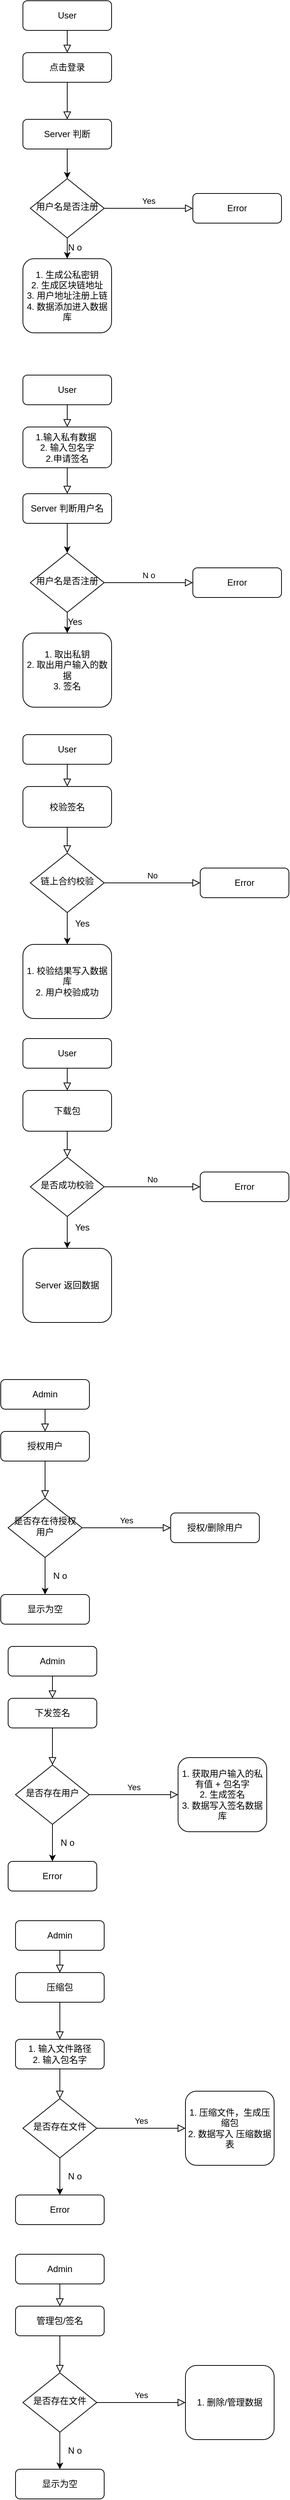 <mxfile version="24.2.2" type="github">
  <diagram id="C5RBs43oDa-KdzZeNtuy" name="Page-1">
    <mxGraphModel dx="977" dy="652" grid="1" gridSize="10" guides="1" tooltips="1" connect="1" arrows="1" fold="1" page="1" pageScale="1" pageWidth="827" pageHeight="1169" math="0" shadow="0">
      <root>
        <mxCell id="WIyWlLk6GJQsqaUBKTNV-0" />
        <mxCell id="WIyWlLk6GJQsqaUBKTNV-1" parent="WIyWlLk6GJQsqaUBKTNV-0" />
        <mxCell id="WIyWlLk6GJQsqaUBKTNV-2" value="" style="rounded=0;html=1;jettySize=auto;orthogonalLoop=1;fontSize=11;endArrow=block;endFill=0;endSize=8;strokeWidth=1;shadow=0;labelBackgroundColor=none;edgeStyle=orthogonalEdgeStyle;" parent="WIyWlLk6GJQsqaUBKTNV-1" source="WIyWlLk6GJQsqaUBKTNV-3" edge="1">
          <mxGeometry relative="1" as="geometry">
            <mxPoint x="220" y="150" as="targetPoint" />
          </mxGeometry>
        </mxCell>
        <mxCell id="WIyWlLk6GJQsqaUBKTNV-3" value="User" style="rounded=1;whiteSpace=wrap;html=1;fontSize=12;glass=0;strokeWidth=1;shadow=0;" parent="WIyWlLk6GJQsqaUBKTNV-1" vertex="1">
          <mxGeometry x="160" y="80" width="120" height="40" as="geometry" />
        </mxCell>
        <mxCell id="WIyWlLk6GJQsqaUBKTNV-5" value="Yes" style="edgeStyle=orthogonalEdgeStyle;rounded=0;html=1;jettySize=auto;orthogonalLoop=1;fontSize=11;endArrow=block;endFill=0;endSize=8;strokeWidth=1;shadow=0;labelBackgroundColor=none;" parent="WIyWlLk6GJQsqaUBKTNV-1" source="WIyWlLk6GJQsqaUBKTNV-6" target="WIyWlLk6GJQsqaUBKTNV-7" edge="1">
          <mxGeometry y="10" relative="1" as="geometry">
            <mxPoint as="offset" />
          </mxGeometry>
        </mxCell>
        <mxCell id="WIyWlLk6GJQsqaUBKTNV-6" value="用户名是否注册" style="rhombus;whiteSpace=wrap;html=1;shadow=0;fontFamily=Helvetica;fontSize=12;align=center;strokeWidth=1;spacing=6;spacingTop=-4;" parent="WIyWlLk6GJQsqaUBKTNV-1" vertex="1">
          <mxGeometry x="170" y="320" width="100" height="80" as="geometry" />
        </mxCell>
        <mxCell id="WIyWlLk6GJQsqaUBKTNV-7" value="Error" style="rounded=1;whiteSpace=wrap;html=1;fontSize=12;glass=0;strokeWidth=1;shadow=0;" parent="WIyWlLk6GJQsqaUBKTNV-1" vertex="1">
          <mxGeometry x="390" y="340" width="120" height="40" as="geometry" />
        </mxCell>
        <mxCell id="WIyWlLk6GJQsqaUBKTNV-11" value="1. 生成公私密钥&lt;div&gt;2. 生成区块链地址&lt;/div&gt;&lt;div&gt;3. 用户地址注册上链&lt;/div&gt;&lt;div&gt;4. 数据添加进入数据库&lt;/div&gt;" style="rounded=1;whiteSpace=wrap;html=1;fontSize=12;glass=0;strokeWidth=1;shadow=0;" parent="WIyWlLk6GJQsqaUBKTNV-1" vertex="1">
          <mxGeometry x="160" y="428" width="120" height="100" as="geometry" />
        </mxCell>
        <mxCell id="rnexsZbWBA9oW1r5ITZg-0" value="点击登录" style="rounded=1;whiteSpace=wrap;html=1;fontSize=12;glass=0;strokeWidth=1;shadow=0;" vertex="1" parent="WIyWlLk6GJQsqaUBKTNV-1">
          <mxGeometry x="160" y="150" width="120" height="40" as="geometry" />
        </mxCell>
        <mxCell id="rnexsZbWBA9oW1r5ITZg-1" value="Server 判断" style="rounded=1;whiteSpace=wrap;html=1;fontSize=12;glass=0;strokeWidth=1;shadow=0;" vertex="1" parent="WIyWlLk6GJQsqaUBKTNV-1">
          <mxGeometry x="160" y="240" width="120" height="40" as="geometry" />
        </mxCell>
        <mxCell id="rnexsZbWBA9oW1r5ITZg-2" value="" style="rounded=0;html=1;jettySize=auto;orthogonalLoop=1;fontSize=11;endArrow=block;endFill=0;endSize=8;strokeWidth=1;shadow=0;labelBackgroundColor=none;edgeStyle=orthogonalEdgeStyle;exitX=0.5;exitY=1;exitDx=0;exitDy=0;entryX=0.5;entryY=0;entryDx=0;entryDy=0;" edge="1" parent="WIyWlLk6GJQsqaUBKTNV-1" source="rnexsZbWBA9oW1r5ITZg-0" target="rnexsZbWBA9oW1r5ITZg-1">
          <mxGeometry relative="1" as="geometry">
            <mxPoint x="230" y="130" as="sourcePoint" />
            <mxPoint x="230" y="160" as="targetPoint" />
          </mxGeometry>
        </mxCell>
        <mxCell id="rnexsZbWBA9oW1r5ITZg-3" value="" style="endArrow=classic;html=1;rounded=0;exitX=0.5;exitY=1;exitDx=0;exitDy=0;entryX=0.5;entryY=0;entryDx=0;entryDy=0;" edge="1" parent="WIyWlLk6GJQsqaUBKTNV-1" source="rnexsZbWBA9oW1r5ITZg-1" target="WIyWlLk6GJQsqaUBKTNV-6">
          <mxGeometry width="50" height="50" relative="1" as="geometry">
            <mxPoint x="280" y="320" as="sourcePoint" />
            <mxPoint x="330" y="270" as="targetPoint" />
          </mxGeometry>
        </mxCell>
        <mxCell id="rnexsZbWBA9oW1r5ITZg-4" value="" style="endArrow=classic;html=1;rounded=0;exitX=0.5;exitY=1;exitDx=0;exitDy=0;entryX=0.5;entryY=0;entryDx=0;entryDy=0;" edge="1" parent="WIyWlLk6GJQsqaUBKTNV-1" source="WIyWlLk6GJQsqaUBKTNV-6" target="WIyWlLk6GJQsqaUBKTNV-11">
          <mxGeometry width="50" height="50" relative="1" as="geometry">
            <mxPoint x="230" y="290" as="sourcePoint" />
            <mxPoint x="230" y="330" as="targetPoint" />
          </mxGeometry>
        </mxCell>
        <mxCell id="rnexsZbWBA9oW1r5ITZg-5" value="N o" style="text;html=1;align=center;verticalAlign=middle;resizable=0;points=[];autosize=1;strokeColor=none;fillColor=none;" vertex="1" parent="WIyWlLk6GJQsqaUBKTNV-1">
          <mxGeometry x="210" y="398" width="40" height="30" as="geometry" />
        </mxCell>
        <mxCell id="rnexsZbWBA9oW1r5ITZg-6" value="" style="rounded=0;html=1;jettySize=auto;orthogonalLoop=1;fontSize=11;endArrow=block;endFill=0;endSize=8;strokeWidth=1;shadow=0;labelBackgroundColor=none;edgeStyle=orthogonalEdgeStyle;" edge="1" parent="WIyWlLk6GJQsqaUBKTNV-1" source="rnexsZbWBA9oW1r5ITZg-7">
          <mxGeometry relative="1" as="geometry">
            <mxPoint x="220" y="655" as="targetPoint" />
          </mxGeometry>
        </mxCell>
        <mxCell id="rnexsZbWBA9oW1r5ITZg-7" value="User" style="rounded=1;whiteSpace=wrap;html=1;fontSize=12;glass=0;strokeWidth=1;shadow=0;" vertex="1" parent="WIyWlLk6GJQsqaUBKTNV-1">
          <mxGeometry x="160" y="585" width="120" height="40" as="geometry" />
        </mxCell>
        <mxCell id="rnexsZbWBA9oW1r5ITZg-8" value="N o" style="edgeStyle=orthogonalEdgeStyle;rounded=0;html=1;jettySize=auto;orthogonalLoop=1;fontSize=11;endArrow=block;endFill=0;endSize=8;strokeWidth=1;shadow=0;labelBackgroundColor=none;" edge="1" parent="WIyWlLk6GJQsqaUBKTNV-1" source="rnexsZbWBA9oW1r5ITZg-9" target="rnexsZbWBA9oW1r5ITZg-10">
          <mxGeometry y="10" relative="1" as="geometry">
            <mxPoint as="offset" />
          </mxGeometry>
        </mxCell>
        <mxCell id="rnexsZbWBA9oW1r5ITZg-9" value="用户名是否注册" style="rhombus;whiteSpace=wrap;html=1;shadow=0;fontFamily=Helvetica;fontSize=12;align=center;strokeWidth=1;spacing=6;spacingTop=-4;" vertex="1" parent="WIyWlLk6GJQsqaUBKTNV-1">
          <mxGeometry x="170" y="825" width="100" height="80" as="geometry" />
        </mxCell>
        <mxCell id="rnexsZbWBA9oW1r5ITZg-10" value="Error" style="rounded=1;whiteSpace=wrap;html=1;fontSize=12;glass=0;strokeWidth=1;shadow=0;" vertex="1" parent="WIyWlLk6GJQsqaUBKTNV-1">
          <mxGeometry x="390" y="845" width="120" height="40" as="geometry" />
        </mxCell>
        <mxCell id="rnexsZbWBA9oW1r5ITZg-11" value="1. 取出私钥&lt;div&gt;2. 取出用户输入的数据&lt;/div&gt;&lt;div&gt;3. 签名&lt;/div&gt;" style="rounded=1;whiteSpace=wrap;html=1;fontSize=12;glass=0;strokeWidth=1;shadow=0;" vertex="1" parent="WIyWlLk6GJQsqaUBKTNV-1">
          <mxGeometry x="160" y="933" width="120" height="100" as="geometry" />
        </mxCell>
        <mxCell id="rnexsZbWBA9oW1r5ITZg-12" value="1.输入私有数据&amp;nbsp;&lt;div&gt;2. 输入包名字&lt;br&gt;&lt;div&gt;2.申请签名&lt;/div&gt;&lt;/div&gt;" style="rounded=1;whiteSpace=wrap;html=1;fontSize=12;glass=0;strokeWidth=1;shadow=0;" vertex="1" parent="WIyWlLk6GJQsqaUBKTNV-1">
          <mxGeometry x="160" y="655" width="120" height="55" as="geometry" />
        </mxCell>
        <mxCell id="rnexsZbWBA9oW1r5ITZg-13" value="Server 判断用户名" style="rounded=1;whiteSpace=wrap;html=1;fontSize=12;glass=0;strokeWidth=1;shadow=0;" vertex="1" parent="WIyWlLk6GJQsqaUBKTNV-1">
          <mxGeometry x="160" y="745" width="120" height="40" as="geometry" />
        </mxCell>
        <mxCell id="rnexsZbWBA9oW1r5ITZg-14" value="" style="rounded=0;html=1;jettySize=auto;orthogonalLoop=1;fontSize=11;endArrow=block;endFill=0;endSize=8;strokeWidth=1;shadow=0;labelBackgroundColor=none;edgeStyle=orthogonalEdgeStyle;exitX=0.5;exitY=1;exitDx=0;exitDy=0;entryX=0.5;entryY=0;entryDx=0;entryDy=0;" edge="1" parent="WIyWlLk6GJQsqaUBKTNV-1" source="rnexsZbWBA9oW1r5ITZg-12" target="rnexsZbWBA9oW1r5ITZg-13">
          <mxGeometry relative="1" as="geometry">
            <mxPoint x="230" y="635" as="sourcePoint" />
            <mxPoint x="230" y="665" as="targetPoint" />
          </mxGeometry>
        </mxCell>
        <mxCell id="rnexsZbWBA9oW1r5ITZg-15" value="" style="endArrow=classic;html=1;rounded=0;exitX=0.5;exitY=1;exitDx=0;exitDy=0;entryX=0.5;entryY=0;entryDx=0;entryDy=0;" edge="1" parent="WIyWlLk6GJQsqaUBKTNV-1" source="rnexsZbWBA9oW1r5ITZg-13" target="rnexsZbWBA9oW1r5ITZg-9">
          <mxGeometry width="50" height="50" relative="1" as="geometry">
            <mxPoint x="280" y="825" as="sourcePoint" />
            <mxPoint x="330" y="775" as="targetPoint" />
          </mxGeometry>
        </mxCell>
        <mxCell id="rnexsZbWBA9oW1r5ITZg-16" value="" style="endArrow=classic;html=1;rounded=0;exitX=0.5;exitY=1;exitDx=0;exitDy=0;entryX=0.5;entryY=0;entryDx=0;entryDy=0;" edge="1" parent="WIyWlLk6GJQsqaUBKTNV-1" source="rnexsZbWBA9oW1r5ITZg-9" target="rnexsZbWBA9oW1r5ITZg-11">
          <mxGeometry width="50" height="50" relative="1" as="geometry">
            <mxPoint x="230" y="795" as="sourcePoint" />
            <mxPoint x="230" y="835" as="targetPoint" />
          </mxGeometry>
        </mxCell>
        <mxCell id="rnexsZbWBA9oW1r5ITZg-17" value="Yes" style="text;html=1;align=center;verticalAlign=middle;resizable=0;points=[];autosize=1;strokeColor=none;fillColor=none;" vertex="1" parent="WIyWlLk6GJQsqaUBKTNV-1">
          <mxGeometry x="210" y="903" width="40" height="30" as="geometry" />
        </mxCell>
        <mxCell id="rnexsZbWBA9oW1r5ITZg-18" value="" style="rounded=0;html=1;jettySize=auto;orthogonalLoop=1;fontSize=11;endArrow=block;endFill=0;endSize=8;strokeWidth=1;shadow=0;labelBackgroundColor=none;edgeStyle=orthogonalEdgeStyle;" edge="1" parent="WIyWlLk6GJQsqaUBKTNV-1" source="rnexsZbWBA9oW1r5ITZg-19">
          <mxGeometry relative="1" as="geometry">
            <mxPoint x="220" y="1140" as="targetPoint" />
          </mxGeometry>
        </mxCell>
        <mxCell id="rnexsZbWBA9oW1r5ITZg-19" value="User" style="rounded=1;whiteSpace=wrap;html=1;fontSize=12;glass=0;strokeWidth=1;shadow=0;" vertex="1" parent="WIyWlLk6GJQsqaUBKTNV-1">
          <mxGeometry x="160" y="1070" width="120" height="40" as="geometry" />
        </mxCell>
        <mxCell id="rnexsZbWBA9oW1r5ITZg-20" value="No" style="edgeStyle=orthogonalEdgeStyle;rounded=0;html=1;jettySize=auto;orthogonalLoop=1;fontSize=11;endArrow=block;endFill=0;endSize=8;strokeWidth=1;shadow=0;labelBackgroundColor=none;" edge="1" parent="WIyWlLk6GJQsqaUBKTNV-1" source="rnexsZbWBA9oW1r5ITZg-21" target="rnexsZbWBA9oW1r5ITZg-22">
          <mxGeometry y="10" relative="1" as="geometry">
            <mxPoint as="offset" />
          </mxGeometry>
        </mxCell>
        <mxCell id="rnexsZbWBA9oW1r5ITZg-21" value="链上合约校验" style="rhombus;whiteSpace=wrap;html=1;shadow=0;fontFamily=Helvetica;fontSize=12;align=center;strokeWidth=1;spacing=6;spacingTop=-4;" vertex="1" parent="WIyWlLk6GJQsqaUBKTNV-1">
          <mxGeometry x="170" y="1230" width="100" height="80" as="geometry" />
        </mxCell>
        <mxCell id="rnexsZbWBA9oW1r5ITZg-22" value="Error" style="rounded=1;whiteSpace=wrap;html=1;fontSize=12;glass=0;strokeWidth=1;shadow=0;" vertex="1" parent="WIyWlLk6GJQsqaUBKTNV-1">
          <mxGeometry x="400" y="1250" width="120" height="40" as="geometry" />
        </mxCell>
        <mxCell id="rnexsZbWBA9oW1r5ITZg-23" value="&lt;div&gt;1. 校验结果写入数据库&lt;/div&gt;&lt;div&gt;2. 用户校验成功&lt;/div&gt;" style="rounded=1;whiteSpace=wrap;html=1;fontSize=12;glass=0;strokeWidth=1;shadow=0;" vertex="1" parent="WIyWlLk6GJQsqaUBKTNV-1">
          <mxGeometry x="160" y="1353" width="120" height="100" as="geometry" />
        </mxCell>
        <mxCell id="rnexsZbWBA9oW1r5ITZg-24" value="校验签名" style="rounded=1;whiteSpace=wrap;html=1;fontSize=12;glass=0;strokeWidth=1;shadow=0;" vertex="1" parent="WIyWlLk6GJQsqaUBKTNV-1">
          <mxGeometry x="160" y="1140" width="120" height="55" as="geometry" />
        </mxCell>
        <mxCell id="rnexsZbWBA9oW1r5ITZg-26" value="" style="rounded=0;html=1;jettySize=auto;orthogonalLoop=1;fontSize=11;endArrow=block;endFill=0;endSize=8;strokeWidth=1;shadow=0;labelBackgroundColor=none;edgeStyle=orthogonalEdgeStyle;exitX=0.5;exitY=1;exitDx=0;exitDy=0;entryX=0.5;entryY=0;entryDx=0;entryDy=0;" edge="1" parent="WIyWlLk6GJQsqaUBKTNV-1" source="rnexsZbWBA9oW1r5ITZg-24">
          <mxGeometry relative="1" as="geometry">
            <mxPoint x="230" y="1120" as="sourcePoint" />
            <mxPoint x="220" y="1230" as="targetPoint" />
          </mxGeometry>
        </mxCell>
        <mxCell id="rnexsZbWBA9oW1r5ITZg-28" value="" style="endArrow=classic;html=1;rounded=0;exitX=0.5;exitY=1;exitDx=0;exitDy=0;entryX=0.5;entryY=0;entryDx=0;entryDy=0;" edge="1" parent="WIyWlLk6GJQsqaUBKTNV-1" source="rnexsZbWBA9oW1r5ITZg-21" target="rnexsZbWBA9oW1r5ITZg-23">
          <mxGeometry width="50" height="50" relative="1" as="geometry">
            <mxPoint x="230" y="1280" as="sourcePoint" />
            <mxPoint x="230" y="1320" as="targetPoint" />
          </mxGeometry>
        </mxCell>
        <mxCell id="rnexsZbWBA9oW1r5ITZg-29" value="Yes" style="text;html=1;align=center;verticalAlign=middle;resizable=0;points=[];autosize=1;strokeColor=none;fillColor=none;" vertex="1" parent="WIyWlLk6GJQsqaUBKTNV-1">
          <mxGeometry x="220" y="1310" width="40" height="30" as="geometry" />
        </mxCell>
        <mxCell id="rnexsZbWBA9oW1r5ITZg-30" value="" style="rounded=0;html=1;jettySize=auto;orthogonalLoop=1;fontSize=11;endArrow=block;endFill=0;endSize=8;strokeWidth=1;shadow=0;labelBackgroundColor=none;edgeStyle=orthogonalEdgeStyle;" edge="1" parent="WIyWlLk6GJQsqaUBKTNV-1" source="rnexsZbWBA9oW1r5ITZg-31">
          <mxGeometry relative="1" as="geometry">
            <mxPoint x="220" y="1550" as="targetPoint" />
          </mxGeometry>
        </mxCell>
        <mxCell id="rnexsZbWBA9oW1r5ITZg-31" value="User" style="rounded=1;whiteSpace=wrap;html=1;fontSize=12;glass=0;strokeWidth=1;shadow=0;" vertex="1" parent="WIyWlLk6GJQsqaUBKTNV-1">
          <mxGeometry x="160" y="1480" width="120" height="40" as="geometry" />
        </mxCell>
        <mxCell id="rnexsZbWBA9oW1r5ITZg-32" value="No" style="edgeStyle=orthogonalEdgeStyle;rounded=0;html=1;jettySize=auto;orthogonalLoop=1;fontSize=11;endArrow=block;endFill=0;endSize=8;strokeWidth=1;shadow=0;labelBackgroundColor=none;" edge="1" parent="WIyWlLk6GJQsqaUBKTNV-1" source="rnexsZbWBA9oW1r5ITZg-33" target="rnexsZbWBA9oW1r5ITZg-34">
          <mxGeometry y="10" relative="1" as="geometry">
            <mxPoint as="offset" />
          </mxGeometry>
        </mxCell>
        <mxCell id="rnexsZbWBA9oW1r5ITZg-33" value="是否成功校验" style="rhombus;whiteSpace=wrap;html=1;shadow=0;fontFamily=Helvetica;fontSize=12;align=center;strokeWidth=1;spacing=6;spacingTop=-4;" vertex="1" parent="WIyWlLk6GJQsqaUBKTNV-1">
          <mxGeometry x="170" y="1640" width="100" height="80" as="geometry" />
        </mxCell>
        <mxCell id="rnexsZbWBA9oW1r5ITZg-34" value="Error" style="rounded=1;whiteSpace=wrap;html=1;fontSize=12;glass=0;strokeWidth=1;shadow=0;" vertex="1" parent="WIyWlLk6GJQsqaUBKTNV-1">
          <mxGeometry x="400" y="1660" width="120" height="40" as="geometry" />
        </mxCell>
        <mxCell id="rnexsZbWBA9oW1r5ITZg-35" value="Server 返回数据" style="rounded=1;whiteSpace=wrap;html=1;fontSize=12;glass=0;strokeWidth=1;shadow=0;" vertex="1" parent="WIyWlLk6GJQsqaUBKTNV-1">
          <mxGeometry x="160" y="1763" width="120" height="100" as="geometry" />
        </mxCell>
        <mxCell id="rnexsZbWBA9oW1r5ITZg-36" value="下载包" style="rounded=1;whiteSpace=wrap;html=1;fontSize=12;glass=0;strokeWidth=1;shadow=0;" vertex="1" parent="WIyWlLk6GJQsqaUBKTNV-1">
          <mxGeometry x="160" y="1550" width="120" height="55" as="geometry" />
        </mxCell>
        <mxCell id="rnexsZbWBA9oW1r5ITZg-37" value="" style="rounded=0;html=1;jettySize=auto;orthogonalLoop=1;fontSize=11;endArrow=block;endFill=0;endSize=8;strokeWidth=1;shadow=0;labelBackgroundColor=none;edgeStyle=orthogonalEdgeStyle;exitX=0.5;exitY=1;exitDx=0;exitDy=0;entryX=0.5;entryY=0;entryDx=0;entryDy=0;" edge="1" parent="WIyWlLk6GJQsqaUBKTNV-1" source="rnexsZbWBA9oW1r5ITZg-36">
          <mxGeometry relative="1" as="geometry">
            <mxPoint x="230" y="1530" as="sourcePoint" />
            <mxPoint x="220" y="1640" as="targetPoint" />
          </mxGeometry>
        </mxCell>
        <mxCell id="rnexsZbWBA9oW1r5ITZg-38" value="" style="endArrow=classic;html=1;rounded=0;exitX=0.5;exitY=1;exitDx=0;exitDy=0;entryX=0.5;entryY=0;entryDx=0;entryDy=0;" edge="1" parent="WIyWlLk6GJQsqaUBKTNV-1" source="rnexsZbWBA9oW1r5ITZg-33" target="rnexsZbWBA9oW1r5ITZg-35">
          <mxGeometry width="50" height="50" relative="1" as="geometry">
            <mxPoint x="230" y="1690" as="sourcePoint" />
            <mxPoint x="230" y="1730" as="targetPoint" />
          </mxGeometry>
        </mxCell>
        <mxCell id="rnexsZbWBA9oW1r5ITZg-39" value="Yes" style="text;html=1;align=center;verticalAlign=middle;resizable=0;points=[];autosize=1;strokeColor=none;fillColor=none;" vertex="1" parent="WIyWlLk6GJQsqaUBKTNV-1">
          <mxGeometry x="220" y="1720" width="40" height="30" as="geometry" />
        </mxCell>
        <mxCell id="rnexsZbWBA9oW1r5ITZg-40" value="" style="rounded=0;html=1;jettySize=auto;orthogonalLoop=1;fontSize=11;endArrow=block;endFill=0;endSize=8;strokeWidth=1;shadow=0;labelBackgroundColor=none;edgeStyle=orthogonalEdgeStyle;" edge="1" parent="WIyWlLk6GJQsqaUBKTNV-1" source="rnexsZbWBA9oW1r5ITZg-41">
          <mxGeometry relative="1" as="geometry">
            <mxPoint x="190" y="2010" as="targetPoint" />
          </mxGeometry>
        </mxCell>
        <mxCell id="rnexsZbWBA9oW1r5ITZg-41" value="Admin" style="rounded=1;whiteSpace=wrap;html=1;fontSize=12;glass=0;strokeWidth=1;shadow=0;" vertex="1" parent="WIyWlLk6GJQsqaUBKTNV-1">
          <mxGeometry x="130" y="1940" width="120" height="40" as="geometry" />
        </mxCell>
        <mxCell id="rnexsZbWBA9oW1r5ITZg-42" value="Yes" style="edgeStyle=orthogonalEdgeStyle;rounded=0;html=1;jettySize=auto;orthogonalLoop=1;fontSize=11;endArrow=block;endFill=0;endSize=8;strokeWidth=1;shadow=0;labelBackgroundColor=none;" edge="1" parent="WIyWlLk6GJQsqaUBKTNV-1" source="rnexsZbWBA9oW1r5ITZg-43" target="rnexsZbWBA9oW1r5ITZg-44">
          <mxGeometry y="10" relative="1" as="geometry">
            <mxPoint as="offset" />
          </mxGeometry>
        </mxCell>
        <mxCell id="rnexsZbWBA9oW1r5ITZg-43" value="是否存在待授权用户" style="rhombus;whiteSpace=wrap;html=1;shadow=0;fontFamily=Helvetica;fontSize=12;align=center;strokeWidth=1;spacing=6;spacingTop=-4;" vertex="1" parent="WIyWlLk6GJQsqaUBKTNV-1">
          <mxGeometry x="140" y="2100" width="100" height="80" as="geometry" />
        </mxCell>
        <mxCell id="rnexsZbWBA9oW1r5ITZg-44" value="授权/删除用户" style="rounded=1;whiteSpace=wrap;html=1;fontSize=12;glass=0;strokeWidth=1;shadow=0;" vertex="1" parent="WIyWlLk6GJQsqaUBKTNV-1">
          <mxGeometry x="360" y="2120" width="120" height="40" as="geometry" />
        </mxCell>
        <mxCell id="rnexsZbWBA9oW1r5ITZg-45" value="显示为空" style="rounded=1;whiteSpace=wrap;html=1;fontSize=12;glass=0;strokeWidth=1;shadow=0;" vertex="1" parent="WIyWlLk6GJQsqaUBKTNV-1">
          <mxGeometry x="130" y="2230" width="120" height="40" as="geometry" />
        </mxCell>
        <mxCell id="rnexsZbWBA9oW1r5ITZg-46" value="授权用户" style="rounded=1;whiteSpace=wrap;html=1;fontSize=12;glass=0;strokeWidth=1;shadow=0;" vertex="1" parent="WIyWlLk6GJQsqaUBKTNV-1">
          <mxGeometry x="130" y="2010" width="120" height="40" as="geometry" />
        </mxCell>
        <mxCell id="rnexsZbWBA9oW1r5ITZg-48" value="" style="rounded=0;html=1;jettySize=auto;orthogonalLoop=1;fontSize=11;endArrow=block;endFill=0;endSize=8;strokeWidth=1;shadow=0;labelBackgroundColor=none;edgeStyle=orthogonalEdgeStyle;exitX=0.5;exitY=1;exitDx=0;exitDy=0;entryX=0.5;entryY=0;entryDx=0;entryDy=0;" edge="1" parent="WIyWlLk6GJQsqaUBKTNV-1" source="rnexsZbWBA9oW1r5ITZg-46">
          <mxGeometry relative="1" as="geometry">
            <mxPoint x="200" y="1990" as="sourcePoint" />
            <mxPoint x="190" y="2100" as="targetPoint" />
          </mxGeometry>
        </mxCell>
        <mxCell id="rnexsZbWBA9oW1r5ITZg-50" value="" style="endArrow=classic;html=1;rounded=0;exitX=0.5;exitY=1;exitDx=0;exitDy=0;entryX=0.5;entryY=0;entryDx=0;entryDy=0;" edge="1" parent="WIyWlLk6GJQsqaUBKTNV-1" source="rnexsZbWBA9oW1r5ITZg-43" target="rnexsZbWBA9oW1r5ITZg-45">
          <mxGeometry width="50" height="50" relative="1" as="geometry">
            <mxPoint x="200" y="2150" as="sourcePoint" />
            <mxPoint x="200" y="2190" as="targetPoint" />
          </mxGeometry>
        </mxCell>
        <mxCell id="rnexsZbWBA9oW1r5ITZg-51" value="N o" style="text;html=1;align=center;verticalAlign=middle;resizable=0;points=[];autosize=1;strokeColor=none;fillColor=none;" vertex="1" parent="WIyWlLk6GJQsqaUBKTNV-1">
          <mxGeometry x="190" y="2190" width="40" height="30" as="geometry" />
        </mxCell>
        <mxCell id="rnexsZbWBA9oW1r5ITZg-52" value="" style="rounded=0;html=1;jettySize=auto;orthogonalLoop=1;fontSize=11;endArrow=block;endFill=0;endSize=8;strokeWidth=1;shadow=0;labelBackgroundColor=none;edgeStyle=orthogonalEdgeStyle;" edge="1" parent="WIyWlLk6GJQsqaUBKTNV-1" source="rnexsZbWBA9oW1r5ITZg-53">
          <mxGeometry relative="1" as="geometry">
            <mxPoint x="200" y="2370" as="targetPoint" />
          </mxGeometry>
        </mxCell>
        <mxCell id="rnexsZbWBA9oW1r5ITZg-53" value="Admin" style="rounded=1;whiteSpace=wrap;html=1;fontSize=12;glass=0;strokeWidth=1;shadow=0;" vertex="1" parent="WIyWlLk6GJQsqaUBKTNV-1">
          <mxGeometry x="140" y="2300" width="120" height="40" as="geometry" />
        </mxCell>
        <mxCell id="rnexsZbWBA9oW1r5ITZg-54" value="Yes" style="edgeStyle=orthogonalEdgeStyle;rounded=0;html=1;jettySize=auto;orthogonalLoop=1;fontSize=11;endArrow=block;endFill=0;endSize=8;strokeWidth=1;shadow=0;labelBackgroundColor=none;" edge="1" parent="WIyWlLk6GJQsqaUBKTNV-1" source="rnexsZbWBA9oW1r5ITZg-55" target="rnexsZbWBA9oW1r5ITZg-56">
          <mxGeometry y="10" relative="1" as="geometry">
            <mxPoint as="offset" />
          </mxGeometry>
        </mxCell>
        <mxCell id="rnexsZbWBA9oW1r5ITZg-55" value="是否存在用户" style="rhombus;whiteSpace=wrap;html=1;shadow=0;fontFamily=Helvetica;fontSize=12;align=center;strokeWidth=1;spacing=6;spacingTop=-4;" vertex="1" parent="WIyWlLk6GJQsqaUBKTNV-1">
          <mxGeometry x="150" y="2460" width="100" height="80" as="geometry" />
        </mxCell>
        <mxCell id="rnexsZbWBA9oW1r5ITZg-56" value="1. 获取用户输入的私有值 + 包名字&lt;div&gt;2. 生成签名&lt;/div&gt;&lt;div&gt;3. 数据写入签名数据库&lt;/div&gt;" style="rounded=1;whiteSpace=wrap;html=1;fontSize=12;glass=0;strokeWidth=1;shadow=0;" vertex="1" parent="WIyWlLk6GJQsqaUBKTNV-1">
          <mxGeometry x="370" y="2450" width="120" height="100" as="geometry" />
        </mxCell>
        <mxCell id="rnexsZbWBA9oW1r5ITZg-57" value="Error" style="rounded=1;whiteSpace=wrap;html=1;fontSize=12;glass=0;strokeWidth=1;shadow=0;" vertex="1" parent="WIyWlLk6GJQsqaUBKTNV-1">
          <mxGeometry x="140" y="2590" width="120" height="40" as="geometry" />
        </mxCell>
        <mxCell id="rnexsZbWBA9oW1r5ITZg-58" value="下发签名" style="rounded=1;whiteSpace=wrap;html=1;fontSize=12;glass=0;strokeWidth=1;shadow=0;" vertex="1" parent="WIyWlLk6GJQsqaUBKTNV-1">
          <mxGeometry x="140" y="2370" width="120" height="40" as="geometry" />
        </mxCell>
        <mxCell id="rnexsZbWBA9oW1r5ITZg-59" value="" style="rounded=0;html=1;jettySize=auto;orthogonalLoop=1;fontSize=11;endArrow=block;endFill=0;endSize=8;strokeWidth=1;shadow=0;labelBackgroundColor=none;edgeStyle=orthogonalEdgeStyle;exitX=0.5;exitY=1;exitDx=0;exitDy=0;entryX=0.5;entryY=0;entryDx=0;entryDy=0;" edge="1" parent="WIyWlLk6GJQsqaUBKTNV-1" source="rnexsZbWBA9oW1r5ITZg-58">
          <mxGeometry relative="1" as="geometry">
            <mxPoint x="210" y="2350" as="sourcePoint" />
            <mxPoint x="200" y="2460" as="targetPoint" />
          </mxGeometry>
        </mxCell>
        <mxCell id="rnexsZbWBA9oW1r5ITZg-60" value="" style="endArrow=classic;html=1;rounded=0;exitX=0.5;exitY=1;exitDx=0;exitDy=0;entryX=0.5;entryY=0;entryDx=0;entryDy=0;" edge="1" parent="WIyWlLk6GJQsqaUBKTNV-1" source="rnexsZbWBA9oW1r5ITZg-55" target="rnexsZbWBA9oW1r5ITZg-57">
          <mxGeometry width="50" height="50" relative="1" as="geometry">
            <mxPoint x="210" y="2510" as="sourcePoint" />
            <mxPoint x="210" y="2550" as="targetPoint" />
          </mxGeometry>
        </mxCell>
        <mxCell id="rnexsZbWBA9oW1r5ITZg-61" value="N o" style="text;html=1;align=center;verticalAlign=middle;resizable=0;points=[];autosize=1;strokeColor=none;fillColor=none;" vertex="1" parent="WIyWlLk6GJQsqaUBKTNV-1">
          <mxGeometry x="200" y="2550" width="40" height="30" as="geometry" />
        </mxCell>
        <mxCell id="rnexsZbWBA9oW1r5ITZg-62" value="" style="rounded=0;html=1;jettySize=auto;orthogonalLoop=1;fontSize=11;endArrow=block;endFill=0;endSize=8;strokeWidth=1;shadow=0;labelBackgroundColor=none;edgeStyle=orthogonalEdgeStyle;" edge="1" parent="WIyWlLk6GJQsqaUBKTNV-1" source="rnexsZbWBA9oW1r5ITZg-63">
          <mxGeometry relative="1" as="geometry">
            <mxPoint x="210" y="2740" as="targetPoint" />
          </mxGeometry>
        </mxCell>
        <mxCell id="rnexsZbWBA9oW1r5ITZg-63" value="Admin" style="rounded=1;whiteSpace=wrap;html=1;fontSize=12;glass=0;strokeWidth=1;shadow=0;" vertex="1" parent="WIyWlLk6GJQsqaUBKTNV-1">
          <mxGeometry x="150" y="2670" width="120" height="40" as="geometry" />
        </mxCell>
        <mxCell id="rnexsZbWBA9oW1r5ITZg-64" value="Yes" style="edgeStyle=orthogonalEdgeStyle;rounded=0;html=1;jettySize=auto;orthogonalLoop=1;fontSize=11;endArrow=block;endFill=0;endSize=8;strokeWidth=1;shadow=0;labelBackgroundColor=none;" edge="1" parent="WIyWlLk6GJQsqaUBKTNV-1" source="rnexsZbWBA9oW1r5ITZg-65" target="rnexsZbWBA9oW1r5ITZg-66">
          <mxGeometry y="10" relative="1" as="geometry">
            <mxPoint as="offset" />
          </mxGeometry>
        </mxCell>
        <mxCell id="rnexsZbWBA9oW1r5ITZg-65" value="是否存在文件" style="rhombus;whiteSpace=wrap;html=1;shadow=0;fontFamily=Helvetica;fontSize=12;align=center;strokeWidth=1;spacing=6;spacingTop=-4;" vertex="1" parent="WIyWlLk6GJQsqaUBKTNV-1">
          <mxGeometry x="160" y="2910" width="100" height="80" as="geometry" />
        </mxCell>
        <mxCell id="rnexsZbWBA9oW1r5ITZg-66" value="1. 压缩文件，生成压缩包&lt;div&gt;2. 数据写入 压缩数据表&lt;/div&gt;" style="rounded=1;whiteSpace=wrap;html=1;fontSize=12;glass=0;strokeWidth=1;shadow=0;" vertex="1" parent="WIyWlLk6GJQsqaUBKTNV-1">
          <mxGeometry x="380" y="2900" width="120" height="100" as="geometry" />
        </mxCell>
        <mxCell id="rnexsZbWBA9oW1r5ITZg-67" value="Error" style="rounded=1;whiteSpace=wrap;html=1;fontSize=12;glass=0;strokeWidth=1;shadow=0;" vertex="1" parent="WIyWlLk6GJQsqaUBKTNV-1">
          <mxGeometry x="150" y="3040" width="120" height="40" as="geometry" />
        </mxCell>
        <mxCell id="rnexsZbWBA9oW1r5ITZg-68" value="压缩包" style="rounded=1;whiteSpace=wrap;html=1;fontSize=12;glass=0;strokeWidth=1;shadow=0;" vertex="1" parent="WIyWlLk6GJQsqaUBKTNV-1">
          <mxGeometry x="150" y="2740" width="120" height="40" as="geometry" />
        </mxCell>
        <mxCell id="rnexsZbWBA9oW1r5ITZg-69" value="" style="rounded=0;html=1;jettySize=auto;orthogonalLoop=1;fontSize=11;endArrow=block;endFill=0;endSize=8;strokeWidth=1;shadow=0;labelBackgroundColor=none;edgeStyle=orthogonalEdgeStyle;exitX=0.5;exitY=1;exitDx=0;exitDy=0;entryX=0.5;entryY=0;entryDx=0;entryDy=0;" edge="1" parent="WIyWlLk6GJQsqaUBKTNV-1" source="rnexsZbWBA9oW1r5ITZg-68">
          <mxGeometry relative="1" as="geometry">
            <mxPoint x="220" y="2720" as="sourcePoint" />
            <mxPoint x="210" y="2830" as="targetPoint" />
          </mxGeometry>
        </mxCell>
        <mxCell id="rnexsZbWBA9oW1r5ITZg-70" value="" style="endArrow=classic;html=1;rounded=0;exitX=0.5;exitY=1;exitDx=0;exitDy=0;entryX=0.5;entryY=0;entryDx=0;entryDy=0;" edge="1" parent="WIyWlLk6GJQsqaUBKTNV-1" source="rnexsZbWBA9oW1r5ITZg-65" target="rnexsZbWBA9oW1r5ITZg-67">
          <mxGeometry width="50" height="50" relative="1" as="geometry">
            <mxPoint x="220" y="2960" as="sourcePoint" />
            <mxPoint x="220" y="3000" as="targetPoint" />
          </mxGeometry>
        </mxCell>
        <mxCell id="rnexsZbWBA9oW1r5ITZg-71" value="N o" style="text;html=1;align=center;verticalAlign=middle;resizable=0;points=[];autosize=1;strokeColor=none;fillColor=none;" vertex="1" parent="WIyWlLk6GJQsqaUBKTNV-1">
          <mxGeometry x="210" y="3000" width="40" height="30" as="geometry" />
        </mxCell>
        <mxCell id="rnexsZbWBA9oW1r5ITZg-72" value="1. 输入文件路径&lt;div&gt;2. 输入包名字&lt;/div&gt;" style="rounded=1;whiteSpace=wrap;html=1;fontSize=12;glass=0;strokeWidth=1;shadow=0;" vertex="1" parent="WIyWlLk6GJQsqaUBKTNV-1">
          <mxGeometry x="150" y="2830" width="120" height="40" as="geometry" />
        </mxCell>
        <mxCell id="rnexsZbWBA9oW1r5ITZg-73" value="" style="rounded=0;html=1;jettySize=auto;orthogonalLoop=1;fontSize=11;endArrow=block;endFill=0;endSize=8;strokeWidth=1;shadow=0;labelBackgroundColor=none;edgeStyle=orthogonalEdgeStyle;exitX=0.5;exitY=1;exitDx=0;exitDy=0;entryX=0.5;entryY=0;entryDx=0;entryDy=0;" edge="1" parent="WIyWlLk6GJQsqaUBKTNV-1" source="rnexsZbWBA9oW1r5ITZg-72" target="rnexsZbWBA9oW1r5ITZg-65">
          <mxGeometry relative="1" as="geometry">
            <mxPoint x="220" y="2790" as="sourcePoint" />
            <mxPoint x="220" y="2840" as="targetPoint" />
          </mxGeometry>
        </mxCell>
        <mxCell id="rnexsZbWBA9oW1r5ITZg-74" value="" style="rounded=0;html=1;jettySize=auto;orthogonalLoop=1;fontSize=11;endArrow=block;endFill=0;endSize=8;strokeWidth=1;shadow=0;labelBackgroundColor=none;edgeStyle=orthogonalEdgeStyle;" edge="1" parent="WIyWlLk6GJQsqaUBKTNV-1" source="rnexsZbWBA9oW1r5ITZg-75">
          <mxGeometry relative="1" as="geometry">
            <mxPoint x="210" y="3190" as="targetPoint" />
          </mxGeometry>
        </mxCell>
        <mxCell id="rnexsZbWBA9oW1r5ITZg-75" value="Admin" style="rounded=1;whiteSpace=wrap;html=1;fontSize=12;glass=0;strokeWidth=1;shadow=0;" vertex="1" parent="WIyWlLk6GJQsqaUBKTNV-1">
          <mxGeometry x="150" y="3120" width="120" height="40" as="geometry" />
        </mxCell>
        <mxCell id="rnexsZbWBA9oW1r5ITZg-76" value="Yes" style="edgeStyle=orthogonalEdgeStyle;rounded=0;html=1;jettySize=auto;orthogonalLoop=1;fontSize=11;endArrow=block;endFill=0;endSize=8;strokeWidth=1;shadow=0;labelBackgroundColor=none;" edge="1" parent="WIyWlLk6GJQsqaUBKTNV-1" source="rnexsZbWBA9oW1r5ITZg-77" target="rnexsZbWBA9oW1r5ITZg-78">
          <mxGeometry y="10" relative="1" as="geometry">
            <mxPoint as="offset" />
          </mxGeometry>
        </mxCell>
        <mxCell id="rnexsZbWBA9oW1r5ITZg-77" value="是否存在文件" style="rhombus;whiteSpace=wrap;html=1;shadow=0;fontFamily=Helvetica;fontSize=12;align=center;strokeWidth=1;spacing=6;spacingTop=-4;" vertex="1" parent="WIyWlLk6GJQsqaUBKTNV-1">
          <mxGeometry x="160" y="3280" width="100" height="80" as="geometry" />
        </mxCell>
        <mxCell id="rnexsZbWBA9oW1r5ITZg-78" value="1. 删除/管理数据" style="rounded=1;whiteSpace=wrap;html=1;fontSize=12;glass=0;strokeWidth=1;shadow=0;" vertex="1" parent="WIyWlLk6GJQsqaUBKTNV-1">
          <mxGeometry x="380" y="3270" width="120" height="100" as="geometry" />
        </mxCell>
        <mxCell id="rnexsZbWBA9oW1r5ITZg-79" value="显示为空" style="rounded=1;whiteSpace=wrap;html=1;fontSize=12;glass=0;strokeWidth=1;shadow=0;" vertex="1" parent="WIyWlLk6GJQsqaUBKTNV-1">
          <mxGeometry x="150" y="3410" width="120" height="40" as="geometry" />
        </mxCell>
        <mxCell id="rnexsZbWBA9oW1r5ITZg-80" value="管理包/签名" style="rounded=1;whiteSpace=wrap;html=1;fontSize=12;glass=0;strokeWidth=1;shadow=0;" vertex="1" parent="WIyWlLk6GJQsqaUBKTNV-1">
          <mxGeometry x="150" y="3190" width="120" height="40" as="geometry" />
        </mxCell>
        <mxCell id="rnexsZbWBA9oW1r5ITZg-81" value="" style="rounded=0;html=1;jettySize=auto;orthogonalLoop=1;fontSize=11;endArrow=block;endFill=0;endSize=8;strokeWidth=1;shadow=0;labelBackgroundColor=none;edgeStyle=orthogonalEdgeStyle;exitX=0.5;exitY=1;exitDx=0;exitDy=0;entryX=0.5;entryY=0;entryDx=0;entryDy=0;" edge="1" parent="WIyWlLk6GJQsqaUBKTNV-1" source="rnexsZbWBA9oW1r5ITZg-80">
          <mxGeometry relative="1" as="geometry">
            <mxPoint x="220" y="3170" as="sourcePoint" />
            <mxPoint x="210" y="3280" as="targetPoint" />
          </mxGeometry>
        </mxCell>
        <mxCell id="rnexsZbWBA9oW1r5ITZg-82" value="" style="endArrow=classic;html=1;rounded=0;exitX=0.5;exitY=1;exitDx=0;exitDy=0;entryX=0.5;entryY=0;entryDx=0;entryDy=0;" edge="1" parent="WIyWlLk6GJQsqaUBKTNV-1" source="rnexsZbWBA9oW1r5ITZg-77" target="rnexsZbWBA9oW1r5ITZg-79">
          <mxGeometry width="50" height="50" relative="1" as="geometry">
            <mxPoint x="220" y="3330" as="sourcePoint" />
            <mxPoint x="220" y="3370" as="targetPoint" />
          </mxGeometry>
        </mxCell>
        <mxCell id="rnexsZbWBA9oW1r5ITZg-83" value="N o" style="text;html=1;align=center;verticalAlign=middle;resizable=0;points=[];autosize=1;strokeColor=none;fillColor=none;" vertex="1" parent="WIyWlLk6GJQsqaUBKTNV-1">
          <mxGeometry x="210" y="3370" width="40" height="30" as="geometry" />
        </mxCell>
      </root>
    </mxGraphModel>
  </diagram>
</mxfile>
